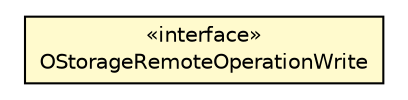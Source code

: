 #!/usr/local/bin/dot
#
# Class diagram 
# Generated by UMLGraph version R5_6-24-gf6e263 (http://www.umlgraph.org/)
#

digraph G {
	edge [fontname="Helvetica",fontsize=10,labelfontname="Helvetica",labelfontsize=10];
	node [fontname="Helvetica",fontsize=10,shape=plaintext];
	nodesep=0.25;
	ranksep=0.5;
	// com.orientechnologies.orient.client.remote.OStorageRemoteOperationWrite
	c4055617 [label=<<table title="com.orientechnologies.orient.client.remote.OStorageRemoteOperationWrite" border="0" cellborder="1" cellspacing="0" cellpadding="2" port="p" bgcolor="lemonChiffon" href="./OStorageRemoteOperationWrite.html">
		<tr><td><table border="0" cellspacing="0" cellpadding="1">
<tr><td align="center" balign="center"> &#171;interface&#187; </td></tr>
<tr><td align="center" balign="center"> OStorageRemoteOperationWrite </td></tr>
		</table></td></tr>
		</table>>, URL="./OStorageRemoteOperationWrite.html", fontname="Helvetica", fontcolor="black", fontsize=10.0];
}

